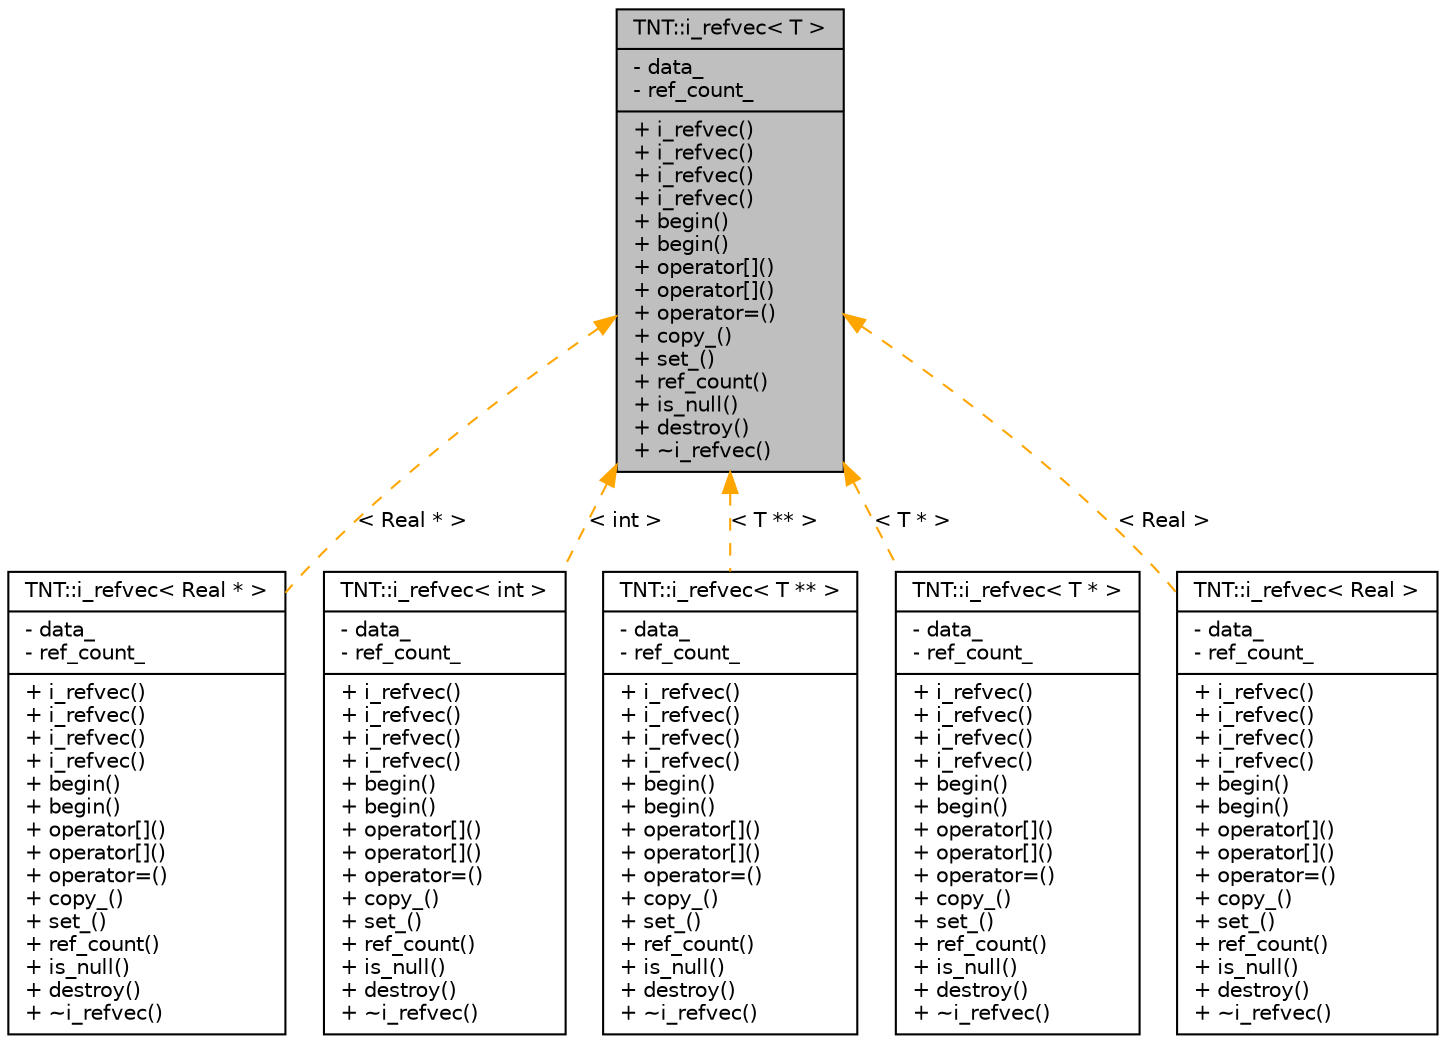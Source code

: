 digraph G
{
  edge [fontname="Helvetica",fontsize="10",labelfontname="Helvetica",labelfontsize="10"];
  node [fontname="Helvetica",fontsize="10",shape=record];
  Node1 [label="{TNT::i_refvec\< T \>\n|- data_\l- ref_count_\l|+ i_refvec()\l+ i_refvec()\l+ i_refvec()\l+ i_refvec()\l+ begin()\l+ begin()\l+ operator[]()\l+ operator[]()\l+ operator=()\l+ copy_()\l+ set_()\l+ ref_count()\l+ is_null()\l+ destroy()\l+ ~i_refvec()\l}",height=0.2,width=0.4,color="black", fillcolor="grey75", style="filled" fontcolor="black"];
  Node1 -> Node2 [dir=back,color="orange",fontsize="10",style="dashed",label="\< Real * \>",fontname="Helvetica"];
  Node2 [label="{TNT::i_refvec\< Real * \>\n|- data_\l- ref_count_\l|+ i_refvec()\l+ i_refvec()\l+ i_refvec()\l+ i_refvec()\l+ begin()\l+ begin()\l+ operator[]()\l+ operator[]()\l+ operator=()\l+ copy_()\l+ set_()\l+ ref_count()\l+ is_null()\l+ destroy()\l+ ~i_refvec()\l}",height=0.2,width=0.4,color="black", fillcolor="white", style="filled",URL="$d8/d7d/classTNT_1_1i__refvec.html"];
  Node1 -> Node3 [dir=back,color="orange",fontsize="10",style="dashed",label="\< int \>",fontname="Helvetica"];
  Node3 [label="{TNT::i_refvec\< int \>\n|- data_\l- ref_count_\l|+ i_refvec()\l+ i_refvec()\l+ i_refvec()\l+ i_refvec()\l+ begin()\l+ begin()\l+ operator[]()\l+ operator[]()\l+ operator=()\l+ copy_()\l+ set_()\l+ ref_count()\l+ is_null()\l+ destroy()\l+ ~i_refvec()\l}",height=0.2,width=0.4,color="black", fillcolor="white", style="filled",URL="$d8/d7d/classTNT_1_1i__refvec.html"];
  Node1 -> Node4 [dir=back,color="orange",fontsize="10",style="dashed",label="\< T ** \>",fontname="Helvetica"];
  Node4 [label="{TNT::i_refvec\< T ** \>\n|- data_\l- ref_count_\l|+ i_refvec()\l+ i_refvec()\l+ i_refvec()\l+ i_refvec()\l+ begin()\l+ begin()\l+ operator[]()\l+ operator[]()\l+ operator=()\l+ copy_()\l+ set_()\l+ ref_count()\l+ is_null()\l+ destroy()\l+ ~i_refvec()\l}",height=0.2,width=0.4,color="black", fillcolor="white", style="filled",URL="$d8/d7d/classTNT_1_1i__refvec.html"];
  Node1 -> Node5 [dir=back,color="orange",fontsize="10",style="dashed",label="\< T * \>",fontname="Helvetica"];
  Node5 [label="{TNT::i_refvec\< T * \>\n|- data_\l- ref_count_\l|+ i_refvec()\l+ i_refvec()\l+ i_refvec()\l+ i_refvec()\l+ begin()\l+ begin()\l+ operator[]()\l+ operator[]()\l+ operator=()\l+ copy_()\l+ set_()\l+ ref_count()\l+ is_null()\l+ destroy()\l+ ~i_refvec()\l}",height=0.2,width=0.4,color="black", fillcolor="white", style="filled",URL="$d8/d7d/classTNT_1_1i__refvec.html"];
  Node1 -> Node6 [dir=back,color="orange",fontsize="10",style="dashed",label="\< Real \>",fontname="Helvetica"];
  Node6 [label="{TNT::i_refvec\< Real \>\n|- data_\l- ref_count_\l|+ i_refvec()\l+ i_refvec()\l+ i_refvec()\l+ i_refvec()\l+ begin()\l+ begin()\l+ operator[]()\l+ operator[]()\l+ operator=()\l+ copy_()\l+ set_()\l+ ref_count()\l+ is_null()\l+ destroy()\l+ ~i_refvec()\l}",height=0.2,width=0.4,color="black", fillcolor="white", style="filled",URL="$d8/d7d/classTNT_1_1i__refvec.html"];
}
